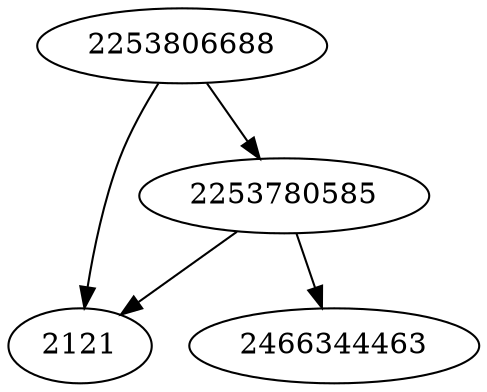strict digraph  {
2253806688;
2121;
2253780585;
2466344463;
2253806688 -> 2253780585;
2253806688 -> 2121;
2253780585 -> 2466344463;
2253780585 -> 2121;
}
